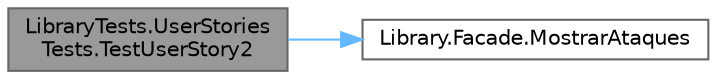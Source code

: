 digraph "LibraryTests.UserStoriesTests.TestUserStory2"
{
 // INTERACTIVE_SVG=YES
 // LATEX_PDF_SIZE
  bgcolor="transparent";
  edge [fontname=Helvetica,fontsize=10,labelfontname=Helvetica,labelfontsize=10];
  node [fontname=Helvetica,fontsize=10,shape=box,height=0.2,width=0.4];
  rankdir="LR";
  Node1 [id="Node000001",label="LibraryTests.UserStories\lTests.TestUserStory2",height=0.2,width=0.4,color="gray40", fillcolor="grey60", style="filled", fontcolor="black",tooltip="Este test comprueba la historia de usuario 2."];
  Node1 -> Node2 [id="edge1_Node000001_Node000002",color="steelblue1",style="solid",tooltip=" "];
  Node2 [id="Node000002",label="Library.Facade.MostrarAtaques",height=0.2,width=0.4,color="grey40", fillcolor="white", style="filled",URL="$classLibrary_1_1Facade.html#a81c87df927032c1116b17acc9d37ce13",tooltip="Muestra los ataques disponibles."];
}
